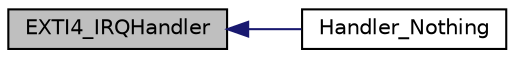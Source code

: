 digraph "EXTI4_IRQHandler"
{
  edge [fontname="Helvetica",fontsize="10",labelfontname="Helvetica",labelfontsize="10"];
  node [fontname="Helvetica",fontsize="10",shape=record];
  rankdir="LR";
  Node7 [label="EXTI4_IRQHandler",height=0.2,width=0.4,color="black", fillcolor="grey75", style="filled", fontcolor="black"];
  Node7 -> Node8 [dir="back",color="midnightblue",fontsize="10",style="solid",fontname="Helvetica"];
  Node8 [label="Handler_Nothing",height=0.2,width=0.4,color="black", fillcolor="white", style="filled",URL="$default__handlers_8c.html#a2cd00d18ed19287a4a27b951a6b239cb"];
}
